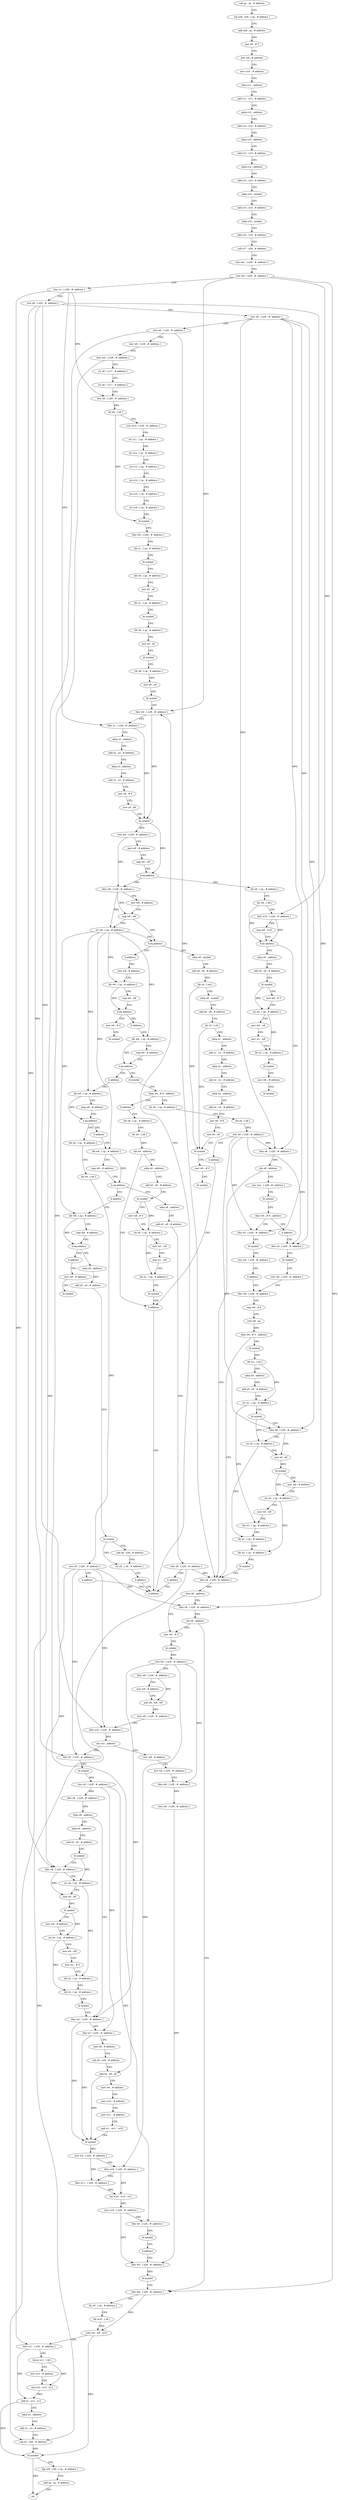 digraph "func" {
"4201684" [label = "sub sp , sp , # address" ]
"4201688" [label = "stp x29 , x30 , [ sp , # address ]" ]
"4201692" [label = "add x29 , sp , # address" ]
"4201696" [label = "mov x8 , # 0" ]
"4201700" [label = "mov w9 , # address" ]
"4201704" [label = "mov w10 , # address" ]
"4201708" [label = "adrp x11 , address" ]
"4201712" [label = "add x11 , x11 , # address" ]
"4201716" [label = "adrp x12 , address" ]
"4201720" [label = "add x12 , x12 , # address" ]
"4201724" [label = "adrp x13 , address" ]
"4201728" [label = "add x13 , x13 , # address" ]
"4201732" [label = "adrp x14 , address" ]
"4201736" [label = "add x14 , x14 , # address" ]
"4201740" [label = "adrp x15 , symbol" ]
"4201744" [label = "add x15 , x15 , # address" ]
"4201748" [label = "adrp x16 , symbol" ]
"4201752" [label = "add x16 , x16 , # address" ]
"4201756" [label = "sub x17 , x29 , # address" ]
"4201760" [label = "stur wzr , [ x29 , #- address ]" ]
"4201764" [label = "stur w0 , [ x29 , #- address ]" ]
"4201768" [label = "stur x1 , [ x29 , #- address ]" ]
"4201772" [label = "stur x8 , [ x29 , #- address ]" ]
"4201776" [label = "stur x8 , [ x29 , #- address ]" ]
"4201780" [label = "stur x8 , [ x29 , #- address ]" ]
"4201784" [label = "stur w9 , [ x29 , #- address ]" ]
"4201788" [label = "stur wzr , [ x29 , #- address ]" ]
"4201792" [label = "str x8 , [ x17 , # address ]" ]
"4201796" [label = "str x8 , [ x17 , # address ]" ]
"4201800" [label = "ldur x8 , [ x29 , #- address ]" ]
"4201804" [label = "ldr x0 , [ x8 ]" ]
"4201808" [label = "stur w10 , [ x29 , #- address ]" ]
"4201812" [label = "str x11 , [ sp , # address ]" ]
"4201816" [label = "str x12 , [ sp , # address ]" ]
"4201820" [label = "str x13 , [ sp , # address ]" ]
"4201824" [label = "str x14 , [ sp , # address ]" ]
"4201828" [label = "str x15 , [ sp , # address ]" ]
"4201832" [label = "str x16 , [ sp , # address ]" ]
"4201836" [label = "bl symbol" ]
"4201840" [label = "ldur w0 , [ x29 , #- address ]" ]
"4201844" [label = "ldr x1 , [ sp , # address ]" ]
"4201848" [label = "bl symbol" ]
"4201852" [label = "ldr x8 , [ sp , # address ]" ]
"4201856" [label = "mov x0 , x8" ]
"4201860" [label = "ldr x1 , [ sp , # address ]" ]
"4201864" [label = "bl symbol" ]
"4201868" [label = "ldr x8 , [ sp , # address ]" ]
"4201872" [label = "mov x0 , x8" ]
"4201876" [label = "bl symbol" ]
"4201880" [label = "ldr x8 , [ sp , # address ]" ]
"4201884" [label = "mov x0 , x8" ]
"4201888" [label = "bl symbol" ]
"4201892" [label = "ldur w0 , [ x29 , #- address ]" ]
"4202276" [label = "ldr x8 , [ sp , # address ]" ]
"4202280" [label = "ldr w9 , [ x8 ]" ]
"4202284" [label = "ldur w10 , [ x29 , #- address ]" ]
"4202288" [label = "cmp w9 , w10" ]
"4202292" [label = "b.ne address" ]
"4202340" [label = "ldur x8 , [ x29 , #- address ]" ]
"4202296" [label = "adrp x0 , address" ]
"4201944" [label = "ldur w8 , [ x29 , #- address ]" ]
"4201948" [label = "mov w9 , # address" ]
"4201952" [label = "cmp w8 , w9" ]
"4201956" [label = "str w8 , [ sp , # address ]" ]
"4201960" [label = "b.eq address" ]
"4202196" [label = "adrp x8 , symbol" ]
"4201964" [label = "b address" ]
"4202344" [label = "cbz x8 , address" ]
"4202476" [label = "ldur x8 , [ x29 , #- address ]" ]
"4202348" [label = "stur wzr , [ x29 , #- address ]" ]
"4202300" [label = "add x0 , x0 , # address" ]
"4202304" [label = "bl symbol" ]
"4202308" [label = "mov w8 , # 0" ]
"4202312" [label = "str x0 , [ sp , # address ]" ]
"4202316" [label = "mov w0 , w8" ]
"4202320" [label = "mov w1 , w8" ]
"4202324" [label = "ldr x2 , [ sp , # address ]" ]
"4202328" [label = "bl symbol" ]
"4202332" [label = "mov w0 , # address" ]
"4202336" [label = "bl symbol" ]
"4202200" [label = "add x8 , x8 , # address" ]
"4202204" [label = "ldr x0 , [ x8 ]" ]
"4202208" [label = "adrp x8 , symbol" ]
"4202212" [label = "add x8 , x8 , # address" ]
"4202216" [label = "ldr x3 , [ x8 ]" ]
"4202220" [label = "adrp x1 , address" ]
"4202224" [label = "add x1 , x1 , # address" ]
"4202228" [label = "adrp x2 , address" ]
"4202232" [label = "add x2 , x2 , # address" ]
"4202236" [label = "adrp x4 , address" ]
"4202240" [label = "add x4 , x4 , # address" ]
"4202244" [label = "mov x8 , # 0" ]
"4202248" [label = "mov x5 , x8" ]
"4202252" [label = "bl symbol" ]
"4202256" [label = "mov w0 , # 0" ]
"4202260" [label = "bl symbol" ]
"4201968" [label = "mov w8 , # address" ]
"4202480" [label = "cbnz x8 , address" ]
"4202492" [label = "mov w0 , # 0" ]
"4202484" [label = "ldur x8 , [ x29 , #- address ]" ]
"4202352" [label = "bl symbol" ]
"4202356" [label = "tbnz w0 , # 0 , address" ]
"4202364" [label = "ldur x0 , [ x29 , #- address ]" ]
"4202360" [label = "b address" ]
"4201972" [label = "ldr w9 , [ sp , # address ]" ]
"4201976" [label = "cmp w9 , w8" ]
"4201980" [label = "b.eq address" ]
"4202188" [label = "mov w0 , # 0" ]
"4201984" [label = "b address" ]
"4202496" [label = "bl symbol" ]
"4202500" [label = "stur w0 , [ x29 , #- address ]" ]
"4202504" [label = "ldur w8 , [ x29 , #- address ]" ]
"4202508" [label = "mov w9 , # address" ]
"4202512" [label = "and w8 , w8 , w9" ]
"4202516" [label = "stur w8 , [ x29 , #- address ]" ]
"4202520" [label = "ldur x10 , [ x29 , #- address ]" ]
"4202524" [label = "cbz x10 , address" ]
"4202676" [label = "mov w8 , # address" ]
"4202528" [label = "ldur x0 , [ x29 , #- address ]" ]
"4202488" [label = "cbz x8 , address" ]
"4202700" [label = "ldur w8 , [ x29 , #- address ]" ]
"4202368" [label = "bl symbol" ]
"4202372" [label = "stur w0 , [ x29 , #- address ]" ]
"4202376" [label = "b address" ]
"4202392" [label = "ldur w8 , [ x29 , #- address ]" ]
"4202380" [label = "ldur x0 , [ x29 , #- address ]" ]
"4202192" [label = "bl symbol" ]
"4201988" [label = "ldr w8 , [ sp , # address ]" ]
"4202680" [label = "stur w8 , [ x29 , #- address ]" ]
"4202684" [label = "ldur w8 , [ x29 , #- address ]" ]
"4202688" [label = "stur w8 , [ x29 , #- address ]" ]
"4202692" [label = "ldur w0 , [ x29 , #- address ]" ]
"4202532" [label = "bl symbol" ]
"4202536" [label = "stur x0 , [ x29 , #- address ]" ]
"4202540" [label = "ldur x8 , [ x29 , #- address ]" ]
"4202544" [label = "cbnz x8 , address" ]
"4202604" [label = "ldur w2 , [ x29 , #- address ]" ]
"4202548" [label = "adrp x0 , address" ]
"4202704" [label = "ldr x9 , [ sp , # address ]" ]
"4202708" [label = "ldr w10 , [ x9 ]" ]
"4202712" [label = "subs w0 , w8 , w10" ]
"4202716" [label = "ldur x11 , [ x29 , #- address ]" ]
"4202720" [label = "ldrsw x12 , [ x9 ]" ]
"4202724" [label = "mov x13 , # address" ]
"4202728" [label = "mul x12 , x13 , x12" ]
"4202732" [label = "add x1 , x11 , x12" ]
"4202736" [label = "adrp x2 , address" ]
"4202740" [label = "add x2 , x2 , # address" ]
"4202744" [label = "sub x3 , x29 , # address" ]
"4202748" [label = "bl symbol" ]
"4202752" [label = "ldp x29 , x30 , [ sp , # address ]" ]
"4202756" [label = "add sp , sp , # address" ]
"4202760" [label = "ret" ]
"4202396" [label = "cmp w8 , # 0" ]
"4202400" [label = "cset w8 , ge" ]
"4202404" [label = "tbnz w8 , # 0 , address" ]
"4202408" [label = "bl symbol" ]
"4202384" [label = "bl symbol" ]
"4202388" [label = "stur w0 , [ x29 , #- address ]" ]
"4201992" [label = "cmp w8 , # address" ]
"4201996" [label = "b.eq address" ]
"4202108" [label = "bl symbol" ]
"4202000" [label = "b address" ]
"4202608" [label = "ldur x3 , [ x29 , #- address ]" ]
"4202612" [label = "mov x8 , # address" ]
"4202616" [label = "sub x9 , x29 , # address" ]
"4202620" [label = "add x4 , x9 , x8" ]
"4202624" [label = "mov w0 , # address" ]
"4202628" [label = "mov w10 , # address" ]
"4202632" [label = "mov w11 , # address" ]
"4202636" [label = "and w1 , w11 , w10" ]
"4202640" [label = "bl symbol" ]
"4202644" [label = "stur w0 , [ x29 , #- address ]" ]
"4202648" [label = "ldur w10 , [ x29 , #- address ]" ]
"4202652" [label = "ldur w11 , [ x29 , #- address ]" ]
"4202656" [label = "bic w10 , w10 , w11" ]
"4202660" [label = "stur w10 , [ x29 , #- address ]" ]
"4202664" [label = "ldur x0 , [ x29 , #- address ]" ]
"4202668" [label = "bl symbol" ]
"4202672" [label = "b address" ]
"4202552" [label = "add x0 , x0 , # address" ]
"4202556" [label = "bl symbol" ]
"4202560" [label = "ldur x8 , [ x29 , #- address ]" ]
"4202564" [label = "str x0 , [ sp , # address ]" ]
"4202568" [label = "mov x0 , x8" ]
"4202572" [label = "bl symbol" ]
"4202576" [label = "mov w9 , # address" ]
"4202580" [label = "str x0 , [ sp , # address ]" ]
"4202584" [label = "mov w0 , w9" ]
"4202588" [label = "mov w1 , # 0" ]
"4202592" [label = "ldr x2 , [ sp , # address ]" ]
"4202596" [label = "ldr x3 , [ sp , # address ]" ]
"4202600" [label = "bl symbol" ]
"4202412" [label = "ldr w1 , [ x0 ]" ]
"4202416" [label = "adrp x0 , address" ]
"4202420" [label = "add x0 , x0 , # address" ]
"4202424" [label = "str w1 , [ sp , # address ]" ]
"4202428" [label = "bl symbol" ]
"4202432" [label = "ldur x8 , [ x29 , #- address ]" ]
"4202436" [label = "str x0 , [ sp , # address ]" ]
"4202440" [label = "mov x0 , x8" ]
"4202444" [label = "bl symbol" ]
"4202448" [label = "mov w9 , # address" ]
"4202452" [label = "str x0 , [ sp , # address ]" ]
"4202456" [label = "mov w0 , w9" ]
"4202460" [label = "ldr w1 , [ sp , # address ]" ]
"4202464" [label = "ldr x2 , [ sp , # address ]" ]
"4202468" [label = "ldr x3 , [ sp , # address ]" ]
"4202472" [label = "bl symbol" ]
"4202112" [label = "tbnz w0 , # 0 , address" ]
"4202120" [label = "ldr x8 , [ sp , # address ]" ]
"4202116" [label = "b address" ]
"4202004" [label = "ldr w8 , [ sp , # address ]" ]
"4202696" [label = "bl symbol" ]
"4202124" [label = "ldr x9 , [ x8 ]" ]
"4202128" [label = "stur x9 , [ x29 , #- address ]" ]
"4202132" [label = "b address" ]
"4202184" [label = "b address" ]
"4202136" [label = "ldr x8 , [ sp , # address ]" ]
"4202008" [label = "cmp w8 , # address" ]
"4202012" [label = "b.eq address" ]
"4202068" [label = "ldr x8 , [ sp , # address ]" ]
"4202016" [label = "b address" ]
"4202272" [label = "b address" ]
"4202140" [label = "ldr x9 , [ x8 ]" ]
"4202144" [label = "cbz x9 , address" ]
"4202148" [label = "adrp x0 , address" ]
"4202072" [label = "ldr x9 , [ x8 ]" ]
"4202076" [label = "stur x9 , [ x29 , #- address ]" ]
"4202080" [label = "b address" ]
"4202020" [label = "ldr w8 , [ sp , # address ]" ]
"4202152" [label = "add x0 , x0 , # address" ]
"4202156" [label = "bl symbol" ]
"4202160" [label = "mov w8 , # 0" ]
"4202164" [label = "str x0 , [ sp , # address ]" ]
"4202168" [label = "mov w0 , w8" ]
"4202172" [label = "mov w1 , w8" ]
"4202176" [label = "ldr x2 , [ sp , # address ]" ]
"4202180" [label = "bl symbol" ]
"4202024" [label = "cmp w8 , # address" ]
"4202028" [label = "b.eq address" ]
"4202052" [label = "adrp x8 , address" ]
"4202032" [label = "b address" ]
"4201896" [label = "ldur x1 , [ x29 , #- address ]" ]
"4201900" [label = "adrp x2 , address" ]
"4201904" [label = "add x2 , x2 , # address" ]
"4201908" [label = "adrp x3 , address" ]
"4201912" [label = "add x3 , x3 , # address" ]
"4201916" [label = "mov x8 , # 0" ]
"4201920" [label = "mov x4 , x8" ]
"4201924" [label = "bl symbol" ]
"4201928" [label = "stur w0 , [ x29 , #- address ]" ]
"4201932" [label = "mov w9 , # address" ]
"4201936" [label = "cmp w0 , w9" ]
"4201940" [label = "b.eq address" ]
"4202056" [label = "add x8 , x8 , # address" ]
"4202060" [label = "stur x8 , [ x29 , #- address ]" ]
"4202064" [label = "b address" ]
"4202036" [label = "ldr w8 , [ sp , # address ]" ]
"4202040" [label = "cmp w8 , # address" ]
"4202044" [label = "b.eq address" ]
"4202084" [label = "adrp x0 , address" ]
"4202048" [label = "b address" ]
"4202088" [label = "add x0 , x0 , # address" ]
"4202092" [label = "bl symbol" ]
"4202096" [label = "sub x8 , x29 , # address" ]
"4202100" [label = "str x0 , [ x8 , # address ]" ]
"4202104" [label = "b address" ]
"4202264" [label = "mov w0 , # address" ]
"4202268" [label = "bl symbol" ]
"4201684" -> "4201688" [ label = "CFG" ]
"4201688" -> "4201692" [ label = "CFG" ]
"4201692" -> "4201696" [ label = "CFG" ]
"4201696" -> "4201700" [ label = "CFG" ]
"4201700" -> "4201704" [ label = "CFG" ]
"4201704" -> "4201708" [ label = "CFG" ]
"4201708" -> "4201712" [ label = "CFG" ]
"4201712" -> "4201716" [ label = "CFG" ]
"4201716" -> "4201720" [ label = "CFG" ]
"4201720" -> "4201724" [ label = "CFG" ]
"4201724" -> "4201728" [ label = "CFG" ]
"4201728" -> "4201732" [ label = "CFG" ]
"4201732" -> "4201736" [ label = "CFG" ]
"4201736" -> "4201740" [ label = "CFG" ]
"4201740" -> "4201744" [ label = "CFG" ]
"4201744" -> "4201748" [ label = "CFG" ]
"4201748" -> "4201752" [ label = "CFG" ]
"4201752" -> "4201756" [ label = "CFG" ]
"4201756" -> "4201760" [ label = "CFG" ]
"4201760" -> "4201764" [ label = "CFG" ]
"4201764" -> "4201768" [ label = "CFG" ]
"4201764" -> "4201892" [ label = "DFG" ]
"4201764" -> "4202284" [ label = "DFG" ]
"4201764" -> "4202700" [ label = "DFG" ]
"4201768" -> "4201772" [ label = "CFG" ]
"4201768" -> "4201800" [ label = "DFG" ]
"4201768" -> "4201896" [ label = "DFG" ]
"4201768" -> "4202716" [ label = "DFG" ]
"4201772" -> "4201776" [ label = "CFG" ]
"4201772" -> "4202520" [ label = "DFG" ]
"4201772" -> "4202484" [ label = "DFG" ]
"4201772" -> "4202528" [ label = "DFG" ]
"4201772" -> "4202560" [ label = "DFG" ]
"4201776" -> "4201780" [ label = "CFG" ]
"4201776" -> "4202340" [ label = "DFG" ]
"4201776" -> "4202364" [ label = "DFG" ]
"4201776" -> "4202380" [ label = "DFG" ]
"4201776" -> "4202432" [ label = "DFG" ]
"4201780" -> "4201784" [ label = "CFG" ]
"4201780" -> "4202476" [ label = "DFG" ]
"4201780" -> "4202744" [ label = "DFG" ]
"4201784" -> "4201788" [ label = "CFG" ]
"4201788" -> "4201792" [ label = "CFG" ]
"4201788" -> "4202620" [ label = "DFG" ]
"4201792" -> "4201796" [ label = "CFG" ]
"4201796" -> "4201800" [ label = "CFG" ]
"4201800" -> "4201804" [ label = "DFG" ]
"4201804" -> "4201808" [ label = "CFG" ]
"4201804" -> "4201836" [ label = "DFG" ]
"4201808" -> "4201812" [ label = "CFG" ]
"4201812" -> "4201816" [ label = "CFG" ]
"4201816" -> "4201820" [ label = "CFG" ]
"4201820" -> "4201824" [ label = "CFG" ]
"4201824" -> "4201828" [ label = "CFG" ]
"4201828" -> "4201832" [ label = "CFG" ]
"4201832" -> "4201836" [ label = "CFG" ]
"4201836" -> "4201840" [ label = "CFG" ]
"4201840" -> "4201844" [ label = "CFG" ]
"4201844" -> "4201848" [ label = "CFG" ]
"4201848" -> "4201852" [ label = "CFG" ]
"4201852" -> "4201856" [ label = "CFG" ]
"4201856" -> "4201860" [ label = "CFG" ]
"4201860" -> "4201864" [ label = "CFG" ]
"4201864" -> "4201868" [ label = "CFG" ]
"4201868" -> "4201872" [ label = "CFG" ]
"4201872" -> "4201876" [ label = "CFG" ]
"4201876" -> "4201880" [ label = "CFG" ]
"4201880" -> "4201884" [ label = "CFG" ]
"4201884" -> "4201888" [ label = "CFG" ]
"4201888" -> "4201892" [ label = "CFG" ]
"4201892" -> "4201896" [ label = "CFG" ]
"4201892" -> "4201924" [ label = "DFG" ]
"4202276" -> "4202280" [ label = "CFG" ]
"4202280" -> "4202284" [ label = "CFG" ]
"4202280" -> "4202292" [ label = "DFG" ]
"4202284" -> "4202288" [ label = "CFG" ]
"4202284" -> "4202292" [ label = "DFG" ]
"4202288" -> "4202292" [ label = "CFG" ]
"4202292" -> "4202340" [ label = "CFG" ]
"4202292" -> "4202296" [ label = "CFG" ]
"4202340" -> "4202344" [ label = "DFG" ]
"4202296" -> "4202300" [ label = "CFG" ]
"4201944" -> "4201948" [ label = "CFG" ]
"4201944" -> "4201952" [ label = "DFG" ]
"4201944" -> "4201956" [ label = "DFG" ]
"4201948" -> "4201952" [ label = "CFG" ]
"4201952" -> "4201956" [ label = "CFG" ]
"4201952" -> "4201960" [ label = "DFG" ]
"4201956" -> "4201960" [ label = "CFG" ]
"4201956" -> "4201972" [ label = "DFG" ]
"4201956" -> "4201988" [ label = "DFG" ]
"4201956" -> "4202004" [ label = "DFG" ]
"4201956" -> "4202020" [ label = "DFG" ]
"4201956" -> "4202036" [ label = "DFG" ]
"4201960" -> "4202196" [ label = "CFG" ]
"4201960" -> "4201964" [ label = "CFG" ]
"4202196" -> "4202200" [ label = "CFG" ]
"4201964" -> "4201968" [ label = "CFG" ]
"4202344" -> "4202476" [ label = "CFG" ]
"4202344" -> "4202348" [ label = "CFG" ]
"4202476" -> "4202480" [ label = "DFG" ]
"4202348" -> "4202352" [ label = "CFG" ]
"4202300" -> "4202304" [ label = "CFG" ]
"4202304" -> "4202308" [ label = "CFG" ]
"4202304" -> "4202312" [ label = "DFG" ]
"4202308" -> "4202312" [ label = "CFG" ]
"4202312" -> "4202316" [ label = "CFG" ]
"4202312" -> "4202324" [ label = "DFG" ]
"4202316" -> "4202320" [ label = "CFG" ]
"4202320" -> "4202324" [ label = "CFG" ]
"4202324" -> "4202328" [ label = "CFG" ]
"4202328" -> "4202332" [ label = "CFG" ]
"4202332" -> "4202336" [ label = "CFG" ]
"4202200" -> "4202204" [ label = "CFG" ]
"4202204" -> "4202208" [ label = "CFG" ]
"4202204" -> "4202252" [ label = "DFG" ]
"4202208" -> "4202212" [ label = "CFG" ]
"4202212" -> "4202216" [ label = "CFG" ]
"4202216" -> "4202220" [ label = "CFG" ]
"4202216" -> "4202252" [ label = "DFG" ]
"4202220" -> "4202224" [ label = "CFG" ]
"4202224" -> "4202228" [ label = "CFG" ]
"4202228" -> "4202232" [ label = "CFG" ]
"4202232" -> "4202236" [ label = "CFG" ]
"4202236" -> "4202240" [ label = "CFG" ]
"4202240" -> "4202244" [ label = "CFG" ]
"4202244" -> "4202248" [ label = "CFG" ]
"4202248" -> "4202252" [ label = "CFG" ]
"4202252" -> "4202256" [ label = "CFG" ]
"4202256" -> "4202260" [ label = "CFG" ]
"4201968" -> "4201972" [ label = "CFG" ]
"4202480" -> "4202492" [ label = "CFG" ]
"4202480" -> "4202484" [ label = "CFG" ]
"4202492" -> "4202496" [ label = "CFG" ]
"4202484" -> "4202488" [ label = "DFG" ]
"4202352" -> "4202356" [ label = "CFG" ]
"4202356" -> "4202364" [ label = "CFG" ]
"4202356" -> "4202360" [ label = "CFG" ]
"4202364" -> "4202368" [ label = "CFG" ]
"4202360" -> "4202380" [ label = "CFG" ]
"4201972" -> "4201976" [ label = "CFG" ]
"4201972" -> "4201980" [ label = "DFG" ]
"4201976" -> "4201980" [ label = "CFG" ]
"4201980" -> "4202188" [ label = "CFG" ]
"4201980" -> "4201984" [ label = "CFG" ]
"4202188" -> "4202192" [ label = "CFG" ]
"4201984" -> "4201988" [ label = "CFG" ]
"4202496" -> "4202500" [ label = "DFG" ]
"4202500" -> "4202504" [ label = "DFG" ]
"4202500" -> "4202684" [ label = "DFG" ]
"4202500" -> "4202604" [ label = "DFG" ]
"4202500" -> "4202648" [ label = "DFG" ]
"4202504" -> "4202508" [ label = "CFG" ]
"4202504" -> "4202512" [ label = "DFG" ]
"4202508" -> "4202512" [ label = "CFG" ]
"4202512" -> "4202516" [ label = "DFG" ]
"4202516" -> "4202520" [ label = "CFG" ]
"4202520" -> "4202524" [ label = "DFG" ]
"4202524" -> "4202676" [ label = "CFG" ]
"4202524" -> "4202528" [ label = "CFG" ]
"4202676" -> "4202680" [ label = "CFG" ]
"4202528" -> "4202532" [ label = "DFG" ]
"4202488" -> "4202700" [ label = "CFG" ]
"4202488" -> "4202492" [ label = "CFG" ]
"4202700" -> "4202704" [ label = "CFG" ]
"4202700" -> "4202712" [ label = "DFG" ]
"4202368" -> "4202372" [ label = "CFG" ]
"4202372" -> "4202376" [ label = "CFG" ]
"4202376" -> "4202392" [ label = "CFG" ]
"4202392" -> "4202396" [ label = "CFG" ]
"4202380" -> "4202384" [ label = "CFG" ]
"4201988" -> "4201992" [ label = "CFG" ]
"4201988" -> "4201996" [ label = "DFG" ]
"4202680" -> "4202684" [ label = "CFG" ]
"4202684" -> "4202688" [ label = "DFG" ]
"4202688" -> "4202692" [ label = "DFG" ]
"4202692" -> "4202696" [ label = "DFG" ]
"4202532" -> "4202536" [ label = "DFG" ]
"4202536" -> "4202540" [ label = "DFG" ]
"4202536" -> "4202608" [ label = "DFG" ]
"4202536" -> "4202664" [ label = "DFG" ]
"4202540" -> "4202544" [ label = "DFG" ]
"4202544" -> "4202604" [ label = "CFG" ]
"4202544" -> "4202548" [ label = "CFG" ]
"4202604" -> "4202608" [ label = "CFG" ]
"4202604" -> "4202640" [ label = "DFG" ]
"4202548" -> "4202552" [ label = "CFG" ]
"4202704" -> "4202708" [ label = "CFG" ]
"4202708" -> "4202712" [ label = "DFG" ]
"4202712" -> "4202716" [ label = "CFG" ]
"4202712" -> "4202748" [ label = "DFG" ]
"4202716" -> "4202720" [ label = "CFG" ]
"4202716" -> "4202732" [ label = "DFG" ]
"4202720" -> "4202724" [ label = "CFG" ]
"4202720" -> "4202728" [ label = "DFG" ]
"4202724" -> "4202728" [ label = "CFG" ]
"4202728" -> "4202732" [ label = "DFG" ]
"4202732" -> "4202736" [ label = "CFG" ]
"4202732" -> "4202748" [ label = "DFG" ]
"4202736" -> "4202740" [ label = "CFG" ]
"4202740" -> "4202744" [ label = "CFG" ]
"4202744" -> "4202748" [ label = "DFG" ]
"4202748" -> "4202752" [ label = "CFG" ]
"4202748" -> "4202760" [ label = "DFG" ]
"4202752" -> "4202756" [ label = "CFG" ]
"4202756" -> "4202760" [ label = "CFG" ]
"4202396" -> "4202400" [ label = "CFG" ]
"4202400" -> "4202404" [ label = "DFG" ]
"4202404" -> "4202476" [ label = "CFG" ]
"4202404" -> "4202408" [ label = "CFG" ]
"4202408" -> "4202412" [ label = "DFG" ]
"4202384" -> "4202388" [ label = "CFG" ]
"4202388" -> "4202392" [ label = "CFG" ]
"4201992" -> "4201996" [ label = "CFG" ]
"4201996" -> "4202108" [ label = "CFG" ]
"4201996" -> "4202000" [ label = "CFG" ]
"4202108" -> "4202112" [ label = "CFG" ]
"4202000" -> "4202004" [ label = "CFG" ]
"4202608" -> "4202612" [ label = "CFG" ]
"4202608" -> "4202640" [ label = "DFG" ]
"4202612" -> "4202616" [ label = "CFG" ]
"4202616" -> "4202620" [ label = "CFG" ]
"4202620" -> "4202624" [ label = "CFG" ]
"4202620" -> "4202640" [ label = "DFG" ]
"4202624" -> "4202628" [ label = "CFG" ]
"4202628" -> "4202632" [ label = "CFG" ]
"4202632" -> "4202636" [ label = "CFG" ]
"4202636" -> "4202640" [ label = "CFG" ]
"4202640" -> "4202644" [ label = "DFG" ]
"4202644" -> "4202648" [ label = "CFG" ]
"4202644" -> "4202652" [ label = "DFG" ]
"4202648" -> "4202652" [ label = "CFG" ]
"4202648" -> "4202656" [ label = "DFG" ]
"4202652" -> "4202656" [ label = "DFG" ]
"4202656" -> "4202660" [ label = "DFG" ]
"4202660" -> "4202664" [ label = "CFG" ]
"4202660" -> "4202692" [ label = "DFG" ]
"4202664" -> "4202668" [ label = "DFG" ]
"4202668" -> "4202672" [ label = "CFG" ]
"4202672" -> "4202692" [ label = "CFG" ]
"4202552" -> "4202556" [ label = "CFG" ]
"4202556" -> "4202560" [ label = "CFG" ]
"4202556" -> "4202564" [ label = "DFG" ]
"4202560" -> "4202564" [ label = "CFG" ]
"4202560" -> "4202568" [ label = "DFG" ]
"4202564" -> "4202568" [ label = "CFG" ]
"4202564" -> "4202592" [ label = "DFG" ]
"4202568" -> "4202572" [ label = "DFG" ]
"4202572" -> "4202576" [ label = "CFG" ]
"4202572" -> "4202580" [ label = "DFG" ]
"4202576" -> "4202580" [ label = "CFG" ]
"4202580" -> "4202584" [ label = "CFG" ]
"4202580" -> "4202596" [ label = "DFG" ]
"4202584" -> "4202588" [ label = "CFG" ]
"4202588" -> "4202592" [ label = "CFG" ]
"4202592" -> "4202596" [ label = "CFG" ]
"4202596" -> "4202600" [ label = "CFG" ]
"4202600" -> "4202604" [ label = "CFG" ]
"4202412" -> "4202416" [ label = "CFG" ]
"4202412" -> "4202424" [ label = "DFG" ]
"4202416" -> "4202420" [ label = "CFG" ]
"4202420" -> "4202424" [ label = "CFG" ]
"4202424" -> "4202428" [ label = "CFG" ]
"4202424" -> "4202460" [ label = "DFG" ]
"4202428" -> "4202432" [ label = "CFG" ]
"4202428" -> "4202436" [ label = "DFG" ]
"4202432" -> "4202436" [ label = "CFG" ]
"4202432" -> "4202440" [ label = "DFG" ]
"4202436" -> "4202440" [ label = "CFG" ]
"4202436" -> "4202464" [ label = "DFG" ]
"4202440" -> "4202444" [ label = "DFG" ]
"4202444" -> "4202448" [ label = "CFG" ]
"4202444" -> "4202452" [ label = "DFG" ]
"4202448" -> "4202452" [ label = "CFG" ]
"4202452" -> "4202456" [ label = "CFG" ]
"4202452" -> "4202468" [ label = "DFG" ]
"4202456" -> "4202460" [ label = "CFG" ]
"4202460" -> "4202464" [ label = "CFG" ]
"4202464" -> "4202468" [ label = "CFG" ]
"4202468" -> "4202472" [ label = "CFG" ]
"4202472" -> "4202476" [ label = "CFG" ]
"4202112" -> "4202120" [ label = "CFG" ]
"4202112" -> "4202116" [ label = "CFG" ]
"4202120" -> "4202124" [ label = "CFG" ]
"4202116" -> "4202136" [ label = "CFG" ]
"4202004" -> "4202008" [ label = "CFG" ]
"4202004" -> "4202012" [ label = "DFG" ]
"4202696" -> "4202700" [ label = "CFG" ]
"4202124" -> "4202128" [ label = "DFG" ]
"4202128" -> "4202132" [ label = "CFG" ]
"4202128" -> "4202340" [ label = "DFG" ]
"4202128" -> "4202364" [ label = "DFG" ]
"4202128" -> "4202380" [ label = "DFG" ]
"4202128" -> "4202432" [ label = "DFG" ]
"4202132" -> "4202184" [ label = "CFG" ]
"4202184" -> "4202272" [ label = "CFG" ]
"4202136" -> "4202140" [ label = "CFG" ]
"4202008" -> "4202012" [ label = "CFG" ]
"4202012" -> "4202068" [ label = "CFG" ]
"4202012" -> "4202016" [ label = "CFG" ]
"4202068" -> "4202072" [ label = "CFG" ]
"4202016" -> "4202020" [ label = "CFG" ]
"4202272" -> "4201892" [ label = "CFG" ]
"4202140" -> "4202144" [ label = "DFG" ]
"4202144" -> "4202184" [ label = "CFG" ]
"4202144" -> "4202148" [ label = "CFG" ]
"4202148" -> "4202152" [ label = "CFG" ]
"4202072" -> "4202076" [ label = "DFG" ]
"4202076" -> "4202080" [ label = "CFG" ]
"4202076" -> "4202520" [ label = "DFG" ]
"4202076" -> "4202484" [ label = "DFG" ]
"4202076" -> "4202528" [ label = "DFG" ]
"4202076" -> "4202560" [ label = "DFG" ]
"4202080" -> "4202272" [ label = "CFG" ]
"4202020" -> "4202024" [ label = "CFG" ]
"4202020" -> "4202028" [ label = "DFG" ]
"4202152" -> "4202156" [ label = "CFG" ]
"4202156" -> "4202160" [ label = "CFG" ]
"4202156" -> "4202164" [ label = "DFG" ]
"4202160" -> "4202164" [ label = "CFG" ]
"4202164" -> "4202168" [ label = "CFG" ]
"4202164" -> "4202176" [ label = "DFG" ]
"4202168" -> "4202172" [ label = "CFG" ]
"4202172" -> "4202176" [ label = "CFG" ]
"4202176" -> "4202180" [ label = "CFG" ]
"4202180" -> "4202184" [ label = "CFG" ]
"4202024" -> "4202028" [ label = "CFG" ]
"4202028" -> "4202052" [ label = "CFG" ]
"4202028" -> "4202032" [ label = "CFG" ]
"4202052" -> "4202056" [ label = "CFG" ]
"4202032" -> "4202036" [ label = "CFG" ]
"4201896" -> "4201900" [ label = "CFG" ]
"4201896" -> "4201924" [ label = "DFG" ]
"4201900" -> "4201904" [ label = "CFG" ]
"4201904" -> "4201908" [ label = "CFG" ]
"4201908" -> "4201912" [ label = "CFG" ]
"4201912" -> "4201916" [ label = "CFG" ]
"4201916" -> "4201920" [ label = "CFG" ]
"4201920" -> "4201924" [ label = "CFG" ]
"4201924" -> "4201928" [ label = "DFG" ]
"4201924" -> "4201940" [ label = "DFG" ]
"4201928" -> "4201932" [ label = "CFG" ]
"4201928" -> "4201944" [ label = "DFG" ]
"4201932" -> "4201936" [ label = "CFG" ]
"4201936" -> "4201940" [ label = "CFG" ]
"4201940" -> "4202276" [ label = "CFG" ]
"4201940" -> "4201944" [ label = "CFG" ]
"4202056" -> "4202060" [ label = "CFG" ]
"4202060" -> "4202064" [ label = "CFG" ]
"4202060" -> "4202476" [ label = "DFG" ]
"4202060" -> "4202744" [ label = "DFG" ]
"4202064" -> "4202272" [ label = "CFG" ]
"4202036" -> "4202040" [ label = "CFG" ]
"4202036" -> "4202044" [ label = "DFG" ]
"4202040" -> "4202044" [ label = "CFG" ]
"4202044" -> "4202084" [ label = "CFG" ]
"4202044" -> "4202048" [ label = "CFG" ]
"4202084" -> "4202088" [ label = "CFG" ]
"4202048" -> "4202264" [ label = "CFG" ]
"4202088" -> "4202092" [ label = "CFG" ]
"4202092" -> "4202096" [ label = "CFG" ]
"4202092" -> "4202100" [ label = "DFG" ]
"4202096" -> "4202100" [ label = "CFG" ]
"4202100" -> "4202104" [ label = "CFG" ]
"4202104" -> "4202272" [ label = "CFG" ]
"4202264" -> "4202268" [ label = "CFG" ]
}
